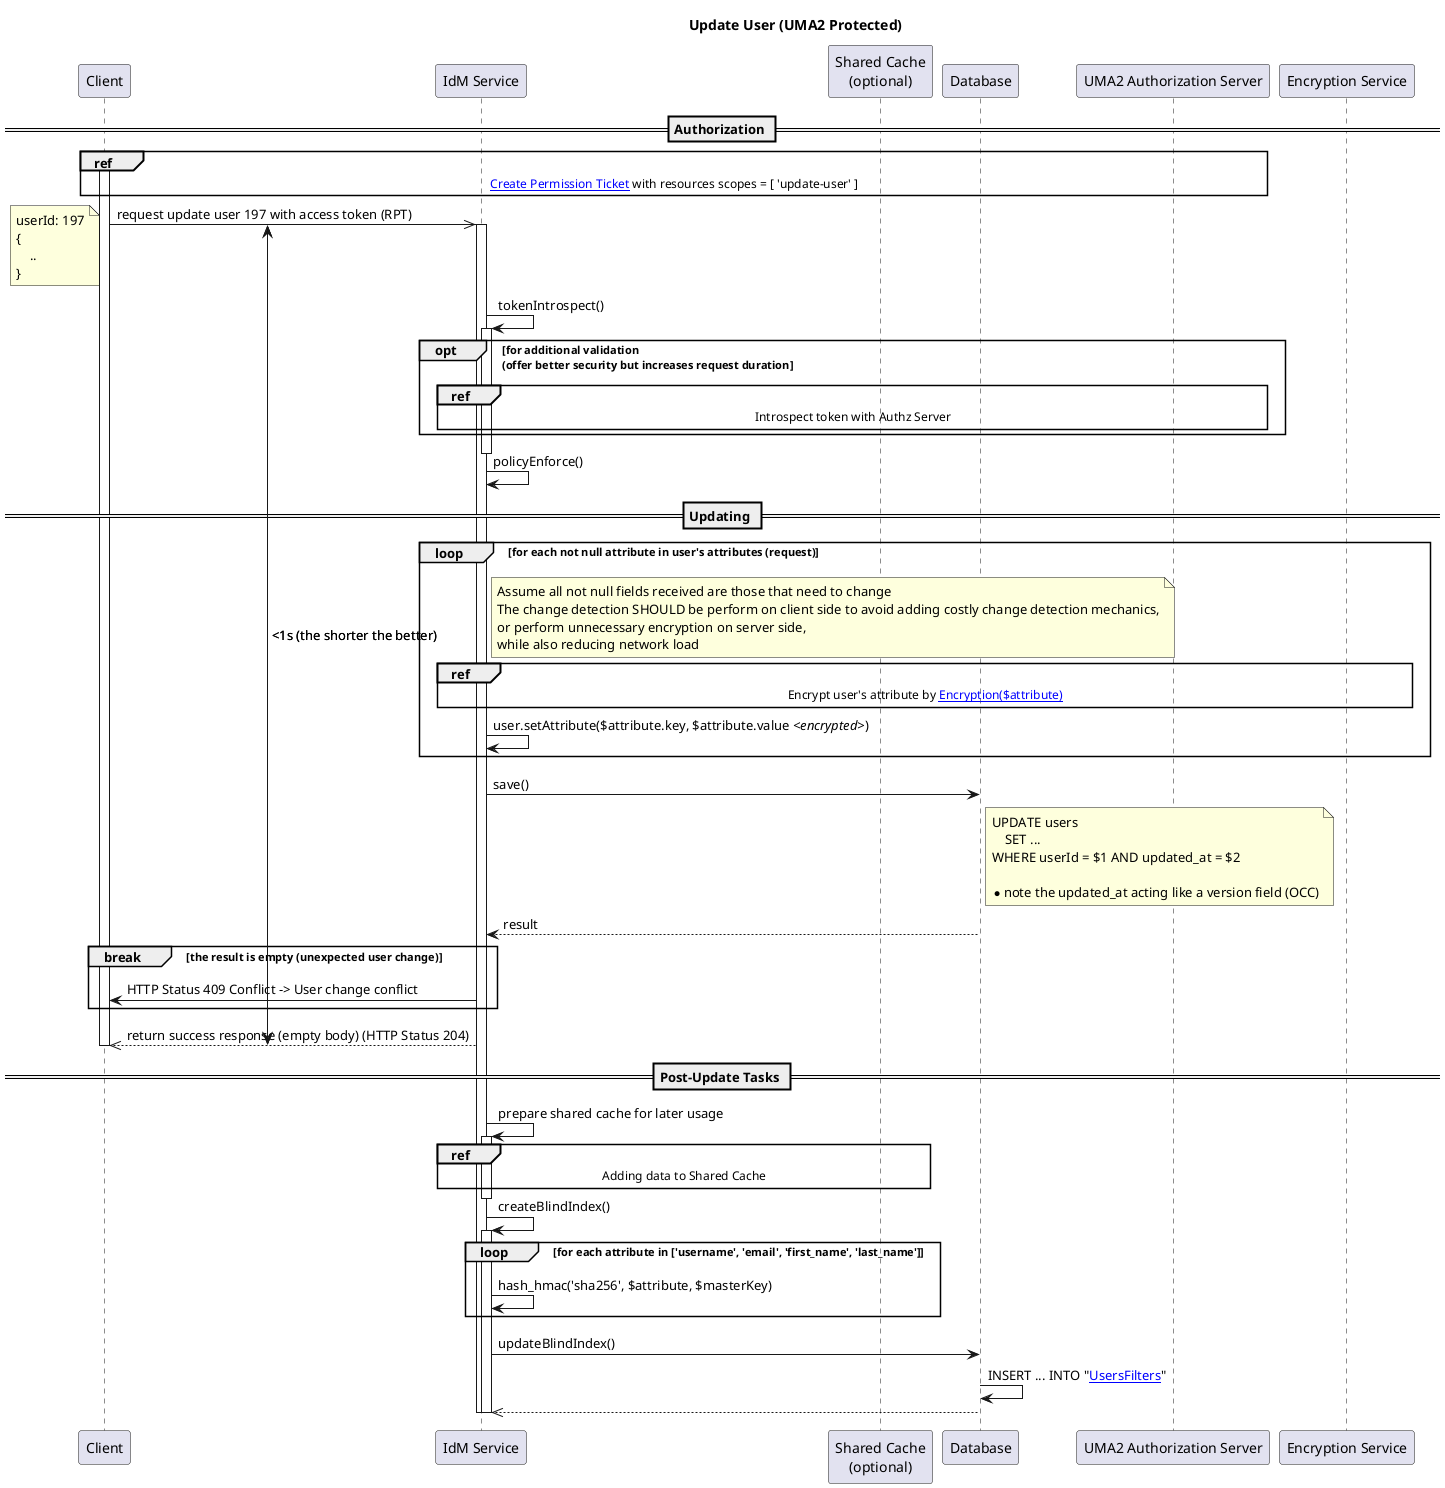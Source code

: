 @startuml
title Update User (UMA2 Protected)
!pragma teoz true

participant "Client" as client
participant "IdM Service" as idm
participant "Shared Cache\n(optional)" as cache
participant "Database" as db
participant "UMA2 Authorization Server" as as
participant "Encryption Service" as es

== Authorization ==
activate client
ref over client, idm, as
    [[$getBaseUrl()/plantuml/IdM/create-permission-ticket.function.puml{} Create Permission Ticket]] with resources scopes = [ 'update-user' ]
end

{start_d1} client ->> idm : request update user 197 with access token (RPT)
note left
    userId: 197
    {
        ..
    }
end note

activate idm
idm -> idm : tokenIntrospect()
activate idm
    opt for additional validation\n(offer better security but increases request duration
        ref over idm, as
            Introspect token with Authz Server
        end
    end
deactivate idm


idm -> idm : policyEnforce()


== Updating ==
' Disable version(updated_at) check to reducing execute time (expect client to send valid request)
'ref over idm
'    [[$getBaseUrl()/plantuml/IdM/query-encrypted-users.function.puml Query Encrypted Users]] with id = 197
'end
'break updated_at (from db) != updated_at (from request)
'    client <-- idm : Error conflict (HTTP Status 409 Conflict) -> Time conflict
'end

loop for each not null attribute in user's attributes (request)
    note right of idm
        Assume all not null fields received are those that need to change
        The change detection SHOULD be perform on client side to avoid adding costly change detection mechanics,
        or perform unnecessary encryption on server side,
        while also reducing network load
    end note

    ref over idm, es
        Encrypt user's attribute by [[$getBaseUrl()/plantuml/encryption.function.puml Encryption($attribute)]]
    end

    idm -> idm : user.setAttribute($attribute.key, $attribute.value //<encrypted>//)
end


'idm <<-- es
'deactivate es

idm -> db : save()
note right of db
    UPDATE users
        SET ...
    WHERE userId = $1 AND updated_at = $2

    *note the updated_at acting like a version field (OCC)
end note
idm <-- db : result

break the result is empty (unexpected user change)
    client <- idm : HTTP Status 409 Conflict -> User change conflict
end

{end_d1} client <<-- idm : return success response (empty body) (HTTP Status 204)
deactivate client

== Post-Update Tasks ==
idm -> idm : prepare shared cache for later usage
activate idm
'    idm -> cache : deleteSharedCache()
'    note right
'        it's safer to delete shared cache first
'        avoid conflict if adding failed
'    end note
    ref over idm, cache
        Adding data to Shared Cache
    end
deactivate idm


idm -> idm : createBlindIndex()
activate idm
    loop for each attribute in ['username', 'email', 'first_name', 'last_name']
        idm -> idm : hash_hmac('sha256', $attribute, $masterKey)
    end
    idm -> db : updateBlindIndex()
        db -> db : INSERT ... INTO "[[$getBaseUrl()/plantuml/class.puml UsersFilters]]"
    idm <<-- db
deactivate idm

deactivate idm


'Duration Constrains
{start_d1} <-> {end_d1} : <1s (the shorter the better)
@enduml

